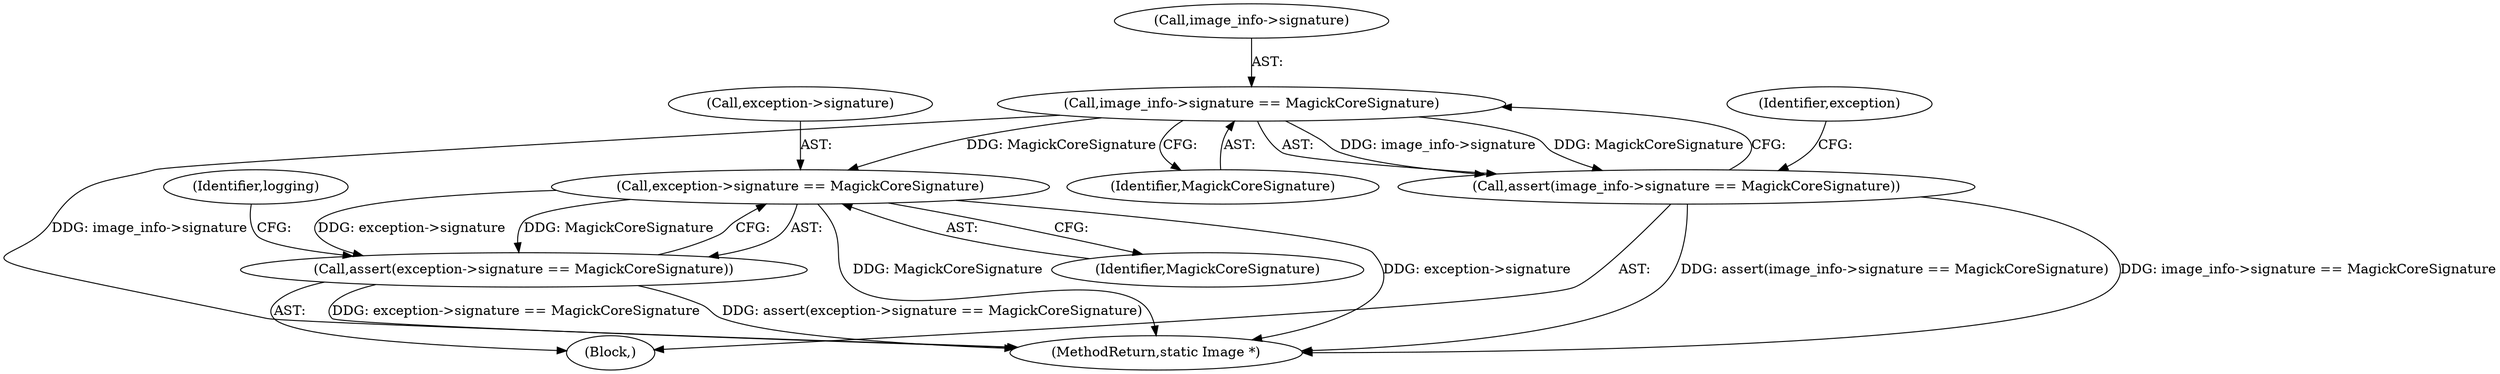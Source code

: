 digraph "0_ImageMagick_51b0ae01709adc1e4a9245e158ef17b85a110960@pointer" {
"1000202" [label="(Call,image_info->signature == MagickCoreSignature)"];
"1000201" [label="(Call,assert(image_info->signature == MagickCoreSignature))"];
"1000214" [label="(Call,exception->signature == MagickCoreSignature)"];
"1000213" [label="(Call,assert(exception->signature == MagickCoreSignature))"];
"1000209" [label="(Identifier,exception)"];
"1000203" [label="(Call,image_info->signature)"];
"1000201" [label="(Call,assert(image_info->signature == MagickCoreSignature))"];
"1000213" [label="(Call,assert(exception->signature == MagickCoreSignature))"];
"1000158" [label="(Block,)"];
"1000202" [label="(Call,image_info->signature == MagickCoreSignature)"];
"1000214" [label="(Call,exception->signature == MagickCoreSignature)"];
"1001823" [label="(MethodReturn,static Image *)"];
"1000218" [label="(Identifier,MagickCoreSignature)"];
"1000220" [label="(Identifier,logging)"];
"1000215" [label="(Call,exception->signature)"];
"1000206" [label="(Identifier,MagickCoreSignature)"];
"1000202" -> "1000201"  [label="AST: "];
"1000202" -> "1000206"  [label="CFG: "];
"1000203" -> "1000202"  [label="AST: "];
"1000206" -> "1000202"  [label="AST: "];
"1000201" -> "1000202"  [label="CFG: "];
"1000202" -> "1001823"  [label="DDG: image_info->signature"];
"1000202" -> "1000201"  [label="DDG: image_info->signature"];
"1000202" -> "1000201"  [label="DDG: MagickCoreSignature"];
"1000202" -> "1000214"  [label="DDG: MagickCoreSignature"];
"1000201" -> "1000158"  [label="AST: "];
"1000209" -> "1000201"  [label="CFG: "];
"1000201" -> "1001823"  [label="DDG: assert(image_info->signature == MagickCoreSignature)"];
"1000201" -> "1001823"  [label="DDG: image_info->signature == MagickCoreSignature"];
"1000214" -> "1000213"  [label="AST: "];
"1000214" -> "1000218"  [label="CFG: "];
"1000215" -> "1000214"  [label="AST: "];
"1000218" -> "1000214"  [label="AST: "];
"1000213" -> "1000214"  [label="CFG: "];
"1000214" -> "1001823"  [label="DDG: MagickCoreSignature"];
"1000214" -> "1001823"  [label="DDG: exception->signature"];
"1000214" -> "1000213"  [label="DDG: exception->signature"];
"1000214" -> "1000213"  [label="DDG: MagickCoreSignature"];
"1000213" -> "1000158"  [label="AST: "];
"1000220" -> "1000213"  [label="CFG: "];
"1000213" -> "1001823"  [label="DDG: exception->signature == MagickCoreSignature"];
"1000213" -> "1001823"  [label="DDG: assert(exception->signature == MagickCoreSignature)"];
}

